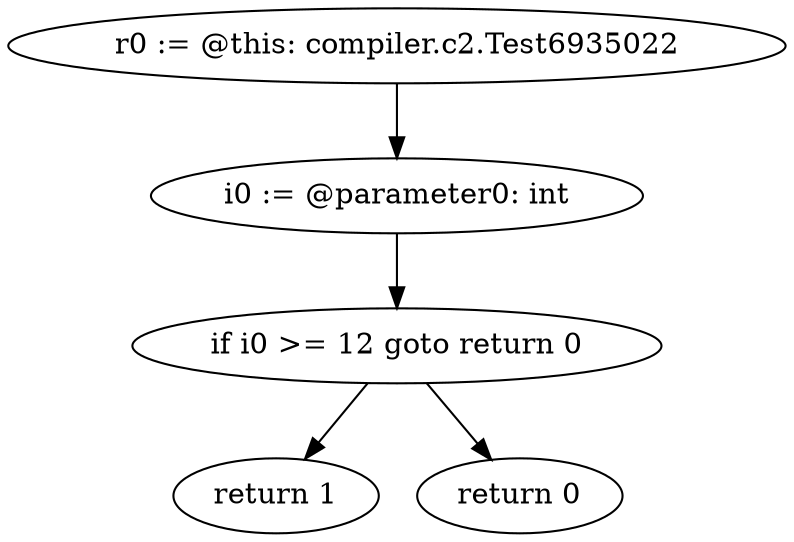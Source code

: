 digraph "unitGraph" {
    "r0 := @this: compiler.c2.Test6935022"
    "i0 := @parameter0: int"
    "if i0 >= 12 goto return 0"
    "return 1"
    "return 0"
    "r0 := @this: compiler.c2.Test6935022"->"i0 := @parameter0: int";
    "i0 := @parameter0: int"->"if i0 >= 12 goto return 0";
    "if i0 >= 12 goto return 0"->"return 1";
    "if i0 >= 12 goto return 0"->"return 0";
}
